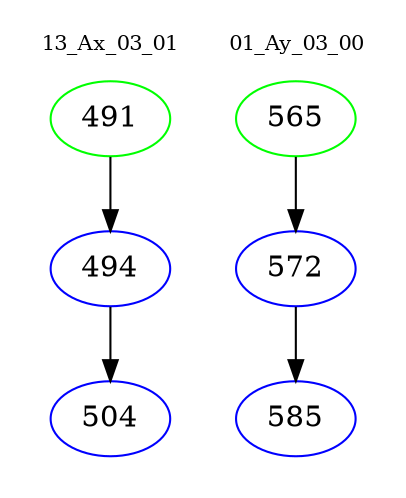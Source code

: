 digraph{
subgraph cluster_0 {
color = white
label = "13_Ax_03_01";
fontsize=10;
T0_491 [label="491", color="green"]
T0_491 -> T0_494 [color="black"]
T0_494 [label="494", color="blue"]
T0_494 -> T0_504 [color="black"]
T0_504 [label="504", color="blue"]
}
subgraph cluster_1 {
color = white
label = "01_Ay_03_00";
fontsize=10;
T1_565 [label="565", color="green"]
T1_565 -> T1_572 [color="black"]
T1_572 [label="572", color="blue"]
T1_572 -> T1_585 [color="black"]
T1_585 [label="585", color="blue"]
}
}
